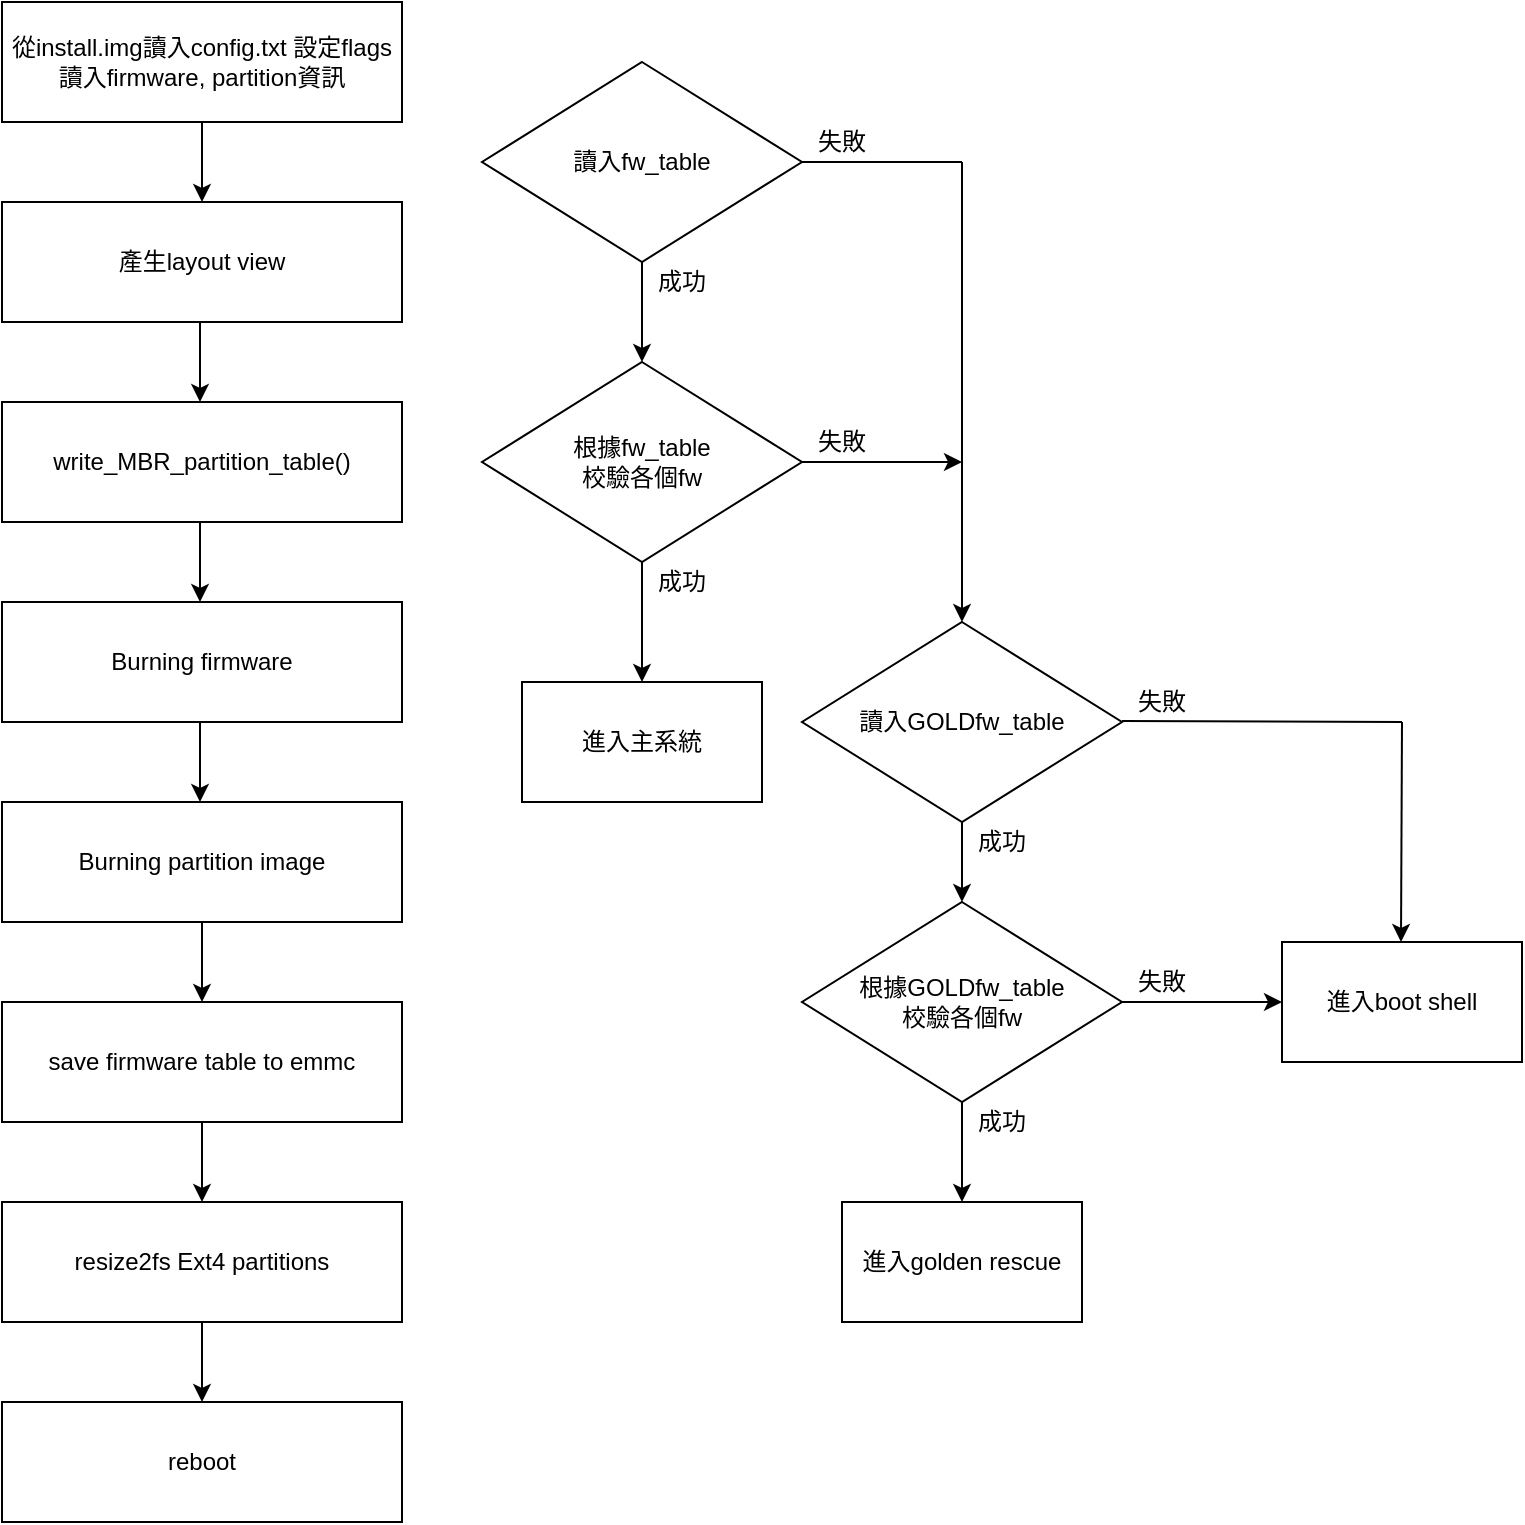 <mxfile version="12.3.2" type="github" pages="1"><diagram id="TktDb8XkKvhefIiNoJ9c" name="Page-1"><mxGraphModel dx="1902" dy="1095" grid="1" gridSize="10" guides="1" tooltips="1" connect="1" arrows="1" fold="1" page="1" pageScale="1" pageWidth="827" pageHeight="1169" math="0" shadow="0"><root><mxCell id="0"/><mxCell id="1" parent="0"/><mxCell id="NAIBgWQppeqs1bBeTe4M-1" value="從install.img讀入config.txt 設定flags&lt;br&gt;讀入firmware, partition資訊" style="rounded=0;whiteSpace=wrap;html=1;align=center;" vertex="1" parent="1"><mxGeometry x="40" y="20" width="200" height="60" as="geometry"/></mxCell><mxCell id="NAIBgWQppeqs1bBeTe4M-3" value="產生layout view" style="rounded=0;whiteSpace=wrap;html=1;align=center;" vertex="1" parent="1"><mxGeometry x="40" y="120" width="200" height="60" as="geometry"/></mxCell><mxCell id="NAIBgWQppeqs1bBeTe4M-4" value="write_MBR_partition_table()" style="rounded=0;whiteSpace=wrap;html=1;align=center;" vertex="1" parent="1"><mxGeometry x="40" y="220" width="200" height="60" as="geometry"/></mxCell><mxCell id="NAIBgWQppeqs1bBeTe4M-5" value="Burning firmware" style="rounded=0;whiteSpace=wrap;html=1;align=center;" vertex="1" parent="1"><mxGeometry x="40" y="320" width="200" height="60" as="geometry"/></mxCell><mxCell id="NAIBgWQppeqs1bBeTe4M-6" value="Burning partition image" style="rounded=0;whiteSpace=wrap;html=1;align=center;" vertex="1" parent="1"><mxGeometry x="40" y="420" width="200" height="60" as="geometry"/></mxCell><mxCell id="NAIBgWQppeqs1bBeTe4M-7" value="save firmware table to emmc" style="rounded=0;whiteSpace=wrap;html=1;align=center;" vertex="1" parent="1"><mxGeometry x="40" y="520" width="200" height="60" as="geometry"/></mxCell><mxCell id="NAIBgWQppeqs1bBeTe4M-8" value="resize2fs Ext4 partitions" style="rounded=0;whiteSpace=wrap;html=1;align=center;" vertex="1" parent="1"><mxGeometry x="40" y="620" width="200" height="60" as="geometry"/></mxCell><mxCell id="NAIBgWQppeqs1bBeTe4M-9" value="reboot" style="rounded=0;whiteSpace=wrap;html=1;align=center;" vertex="1" parent="1"><mxGeometry x="40" y="720" width="200" height="60" as="geometry"/></mxCell><mxCell id="NAIBgWQppeqs1bBeTe4M-10" value="" style="endArrow=classic;html=1;exitX=0.5;exitY=1;exitDx=0;exitDy=0;entryX=0.5;entryY=0;entryDx=0;entryDy=0;" edge="1" parent="1" source="NAIBgWQppeqs1bBeTe4M-1" target="NAIBgWQppeqs1bBeTe4M-3"><mxGeometry width="50" height="50" relative="1" as="geometry"><mxPoint x="413" y="180" as="sourcePoint"/><mxPoint x="463" y="130" as="targetPoint"/></mxGeometry></mxCell><mxCell id="NAIBgWQppeqs1bBeTe4M-11" value="" style="endArrow=classic;html=1;exitX=0.5;exitY=1;exitDx=0;exitDy=0;entryX=0.5;entryY=0;entryDx=0;entryDy=0;" edge="1" parent="1"><mxGeometry width="50" height="50" relative="1" as="geometry"><mxPoint x="139" y="180" as="sourcePoint"/><mxPoint x="139" y="220" as="targetPoint"/></mxGeometry></mxCell><mxCell id="NAIBgWQppeqs1bBeTe4M-12" value="" style="endArrow=classic;html=1;exitX=0.5;exitY=1;exitDx=0;exitDy=0;entryX=0.5;entryY=0;entryDx=0;entryDy=0;" edge="1" parent="1"><mxGeometry width="50" height="50" relative="1" as="geometry"><mxPoint x="139" y="280" as="sourcePoint"/><mxPoint x="139" y="320" as="targetPoint"/></mxGeometry></mxCell><mxCell id="NAIBgWQppeqs1bBeTe4M-13" value="" style="endArrow=classic;html=1;exitX=0.5;exitY=1;exitDx=0;exitDy=0;entryX=0.5;entryY=0;entryDx=0;entryDy=0;" edge="1" parent="1"><mxGeometry width="50" height="50" relative="1" as="geometry"><mxPoint x="139" y="380" as="sourcePoint"/><mxPoint x="139" y="420" as="targetPoint"/></mxGeometry></mxCell><mxCell id="NAIBgWQppeqs1bBeTe4M-14" value="" style="endArrow=classic;html=1;exitX=0.5;exitY=1;exitDx=0;exitDy=0;entryX=0.5;entryY=0;entryDx=0;entryDy=0;" edge="1" parent="1"><mxGeometry width="50" height="50" relative="1" as="geometry"><mxPoint x="140" y="480" as="sourcePoint"/><mxPoint x="140" y="520" as="targetPoint"/></mxGeometry></mxCell><mxCell id="NAIBgWQppeqs1bBeTe4M-15" value="" style="endArrow=classic;html=1;exitX=0.5;exitY=1;exitDx=0;exitDy=0;entryX=0.5;entryY=0;entryDx=0;entryDy=0;" edge="1" parent="1" source="NAIBgWQppeqs1bBeTe4M-7" target="NAIBgWQppeqs1bBeTe4M-8"><mxGeometry width="50" height="50" relative="1" as="geometry"><mxPoint x="350" y="490" as="sourcePoint"/><mxPoint x="390" y="620" as="targetPoint"/></mxGeometry></mxCell><mxCell id="NAIBgWQppeqs1bBeTe4M-16" value="" style="endArrow=classic;html=1;entryX=0.5;entryY=0;entryDx=0;entryDy=0;exitX=0.5;exitY=1;exitDx=0;exitDy=0;" edge="1" parent="1" source="NAIBgWQppeqs1bBeTe4M-8" target="NAIBgWQppeqs1bBeTe4M-9"><mxGeometry width="50" height="50" relative="1" as="geometry"><mxPoint x="440" y="710" as="sourcePoint"/><mxPoint x="150" y="630" as="targetPoint"/></mxGeometry></mxCell><mxCell id="NAIBgWQppeqs1bBeTe4M-18" value="讀入fw_table" style="rhombus;whiteSpace=wrap;html=1;align=center;" vertex="1" parent="1"><mxGeometry x="280" y="50" width="160" height="100" as="geometry"/></mxCell><mxCell id="NAIBgWQppeqs1bBeTe4M-22" value="讀入GOLDfw_table" style="rhombus;whiteSpace=wrap;html=1;align=center;" vertex="1" parent="1"><mxGeometry x="440" y="330" width="160" height="100" as="geometry"/></mxCell><mxCell id="NAIBgWQppeqs1bBeTe4M-23" value="" style="endArrow=none;html=1;entryX=1;entryY=0.5;entryDx=0;entryDy=0;" edge="1" parent="1" target="NAIBgWQppeqs1bBeTe4M-18"><mxGeometry width="50" height="50" relative="1" as="geometry"><mxPoint x="520" y="100" as="sourcePoint"/><mxPoint x="510" y="130" as="targetPoint"/></mxGeometry></mxCell><mxCell id="NAIBgWQppeqs1bBeTe4M-24" value="" style="endArrow=classic;html=1;entryX=0.5;entryY=0;entryDx=0;entryDy=0;" edge="1" parent="1" target="NAIBgWQppeqs1bBeTe4M-22"><mxGeometry width="50" height="50" relative="1" as="geometry"><mxPoint x="520" y="100" as="sourcePoint"/><mxPoint x="530" y="50" as="targetPoint"/></mxGeometry></mxCell><mxCell id="NAIBgWQppeqs1bBeTe4M-25" value="根據GOLDfw_table&lt;br&gt;校驗各個fw" style="rhombus;whiteSpace=wrap;html=1;align=center;" vertex="1" parent="1"><mxGeometry x="440" y="470" width="160" height="100" as="geometry"/></mxCell><mxCell id="NAIBgWQppeqs1bBeTe4M-26" value="" style="endArrow=classic;html=1;" edge="1" parent="1"><mxGeometry width="50" height="50" relative="1" as="geometry"><mxPoint x="520" y="430" as="sourcePoint"/><mxPoint x="520" y="470" as="targetPoint"/></mxGeometry></mxCell><mxCell id="NAIBgWQppeqs1bBeTe4M-27" value="" style="endArrow=none;html=1;entryX=1;entryY=0.5;entryDx=0;entryDy=0;" edge="1" parent="1"><mxGeometry width="50" height="50" relative="1" as="geometry"><mxPoint x="740" y="380" as="sourcePoint"/><mxPoint x="600" y="379.5" as="targetPoint"/></mxGeometry></mxCell><mxCell id="NAIBgWQppeqs1bBeTe4M-28" value="" style="endArrow=classic;html=1;entryX=0.5;entryY=0;entryDx=0;entryDy=0;" edge="1" parent="1"><mxGeometry width="50" height="50" relative="1" as="geometry"><mxPoint x="740" y="380" as="sourcePoint"/><mxPoint x="739.5" y="490" as="targetPoint"/></mxGeometry></mxCell><mxCell id="NAIBgWQppeqs1bBeTe4M-29" value="進入boot shell" style="rounded=0;whiteSpace=wrap;html=1;align=center;" vertex="1" parent="1"><mxGeometry x="680" y="490" width="120" height="60" as="geometry"/></mxCell><mxCell id="NAIBgWQppeqs1bBeTe4M-31" value="" style="endArrow=classic;html=1;" edge="1" parent="1"><mxGeometry width="50" height="50" relative="1" as="geometry"><mxPoint x="600" y="520" as="sourcePoint"/><mxPoint x="680" y="520" as="targetPoint"/></mxGeometry></mxCell><mxCell id="NAIBgWQppeqs1bBeTe4M-32" value="失敗" style="text;html=1;strokeColor=none;fillColor=none;align=center;verticalAlign=middle;whiteSpace=wrap;rounded=0;" vertex="1" parent="1"><mxGeometry x="440" y="80" width="40" height="20" as="geometry"/></mxCell><mxCell id="NAIBgWQppeqs1bBeTe4M-33" value="失敗" style="text;html=1;strokeColor=none;fillColor=none;align=center;verticalAlign=middle;whiteSpace=wrap;rounded=0;" vertex="1" parent="1"><mxGeometry x="600" y="360" width="40" height="20" as="geometry"/></mxCell><mxCell id="NAIBgWQppeqs1bBeTe4M-34" value="失敗" style="text;html=1;strokeColor=none;fillColor=none;align=center;verticalAlign=middle;whiteSpace=wrap;rounded=0;" vertex="1" parent="1"><mxGeometry x="600" y="500" width="40" height="20" as="geometry"/></mxCell><mxCell id="NAIBgWQppeqs1bBeTe4M-37" value="根據fw_table&lt;br&gt;校驗各個fw" style="rhombus;whiteSpace=wrap;html=1;align=center;" vertex="1" parent="1"><mxGeometry x="280" y="200" width="160" height="100" as="geometry"/></mxCell><mxCell id="NAIBgWQppeqs1bBeTe4M-39" value="失敗" style="text;html=1;strokeColor=none;fillColor=none;align=center;verticalAlign=middle;whiteSpace=wrap;rounded=0;" vertex="1" parent="1"><mxGeometry x="440" y="230" width="40" height="20" as="geometry"/></mxCell><mxCell id="NAIBgWQppeqs1bBeTe4M-40" value="" style="endArrow=classic;html=1;" edge="1" parent="1"><mxGeometry width="50" height="50" relative="1" as="geometry"><mxPoint x="440" y="250" as="sourcePoint"/><mxPoint x="520" y="250" as="targetPoint"/></mxGeometry></mxCell><mxCell id="NAIBgWQppeqs1bBeTe4M-41" value="" style="endArrow=classic;html=1;entryX=0.5;entryY=0;entryDx=0;entryDy=0;" edge="1" parent="1" target="NAIBgWQppeqs1bBeTe4M-37"><mxGeometry width="50" height="50" relative="1" as="geometry"><mxPoint x="360" y="150" as="sourcePoint"/><mxPoint x="360" y="190" as="targetPoint"/></mxGeometry></mxCell><mxCell id="NAIBgWQppeqs1bBeTe4M-42" value="成功" style="text;html=1;strokeColor=none;fillColor=none;align=center;verticalAlign=middle;whiteSpace=wrap;rounded=0;" vertex="1" parent="1"><mxGeometry x="360" y="150" width="40" height="20" as="geometry"/></mxCell><mxCell id="NAIBgWQppeqs1bBeTe4M-43" value="成功" style="text;html=1;strokeColor=none;fillColor=none;align=center;verticalAlign=middle;whiteSpace=wrap;rounded=0;" vertex="1" parent="1"><mxGeometry x="520" y="430" width="40" height="20" as="geometry"/></mxCell><mxCell id="NAIBgWQppeqs1bBeTe4M-44" value="成功" style="text;html=1;strokeColor=none;fillColor=none;align=center;verticalAlign=middle;whiteSpace=wrap;rounded=0;" vertex="1" parent="1"><mxGeometry x="520" y="570" width="40" height="20" as="geometry"/></mxCell><mxCell id="NAIBgWQppeqs1bBeTe4M-46" value="" style="endArrow=classic;html=1;" edge="1" parent="1"><mxGeometry width="50" height="50" relative="1" as="geometry"><mxPoint x="520" y="570" as="sourcePoint"/><mxPoint x="520" y="620" as="targetPoint"/></mxGeometry></mxCell><mxCell id="NAIBgWQppeqs1bBeTe4M-47" value="進入golden rescue" style="rounded=0;whiteSpace=wrap;html=1;align=center;" vertex="1" parent="1"><mxGeometry x="460" y="620" width="120" height="60" as="geometry"/></mxCell><mxCell id="NAIBgWQppeqs1bBeTe4M-49" value="" style="endArrow=classic;html=1;" edge="1" parent="1"><mxGeometry width="50" height="50" relative="1" as="geometry"><mxPoint x="360" y="300" as="sourcePoint"/><mxPoint x="360" y="360" as="targetPoint"/></mxGeometry></mxCell><mxCell id="NAIBgWQppeqs1bBeTe4M-50" value="成功" style="text;html=1;strokeColor=none;fillColor=none;align=center;verticalAlign=middle;whiteSpace=wrap;rounded=0;" vertex="1" parent="1"><mxGeometry x="360" y="300" width="40" height="20" as="geometry"/></mxCell><mxCell id="NAIBgWQppeqs1bBeTe4M-51" value="進入主系統" style="rounded=0;whiteSpace=wrap;html=1;align=center;" vertex="1" parent="1"><mxGeometry x="300" y="360" width="120" height="60" as="geometry"/></mxCell></root></mxGraphModel></diagram></mxfile>